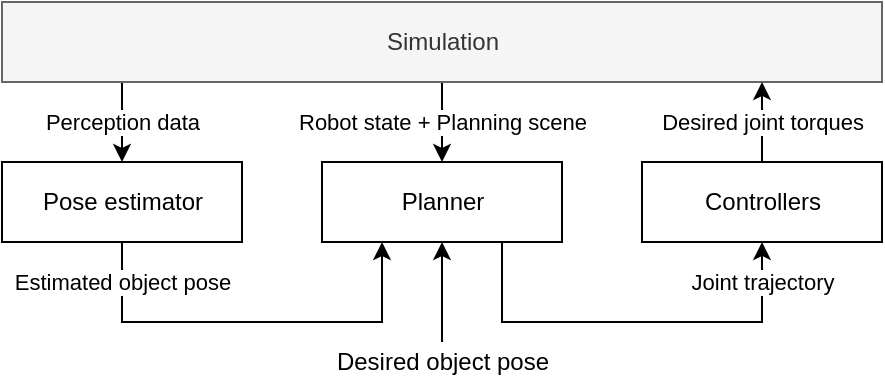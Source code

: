 <mxfile version="13.9.9" type="device"><diagram id="gDs-OdhmiqjNg2Akv6-Q" name="Page-1"><mxGraphModel dx="905" dy="672" grid="1" gridSize="10" guides="1" tooltips="1" connect="1" arrows="1" fold="1" page="1" pageScale="1" pageWidth="1654" pageHeight="1169" math="0" shadow="0"><root><mxCell id="0"/><mxCell id="1" parent="0"/><mxCell id="ayR7bIaEtW32ddanllhh-18" value="Perception data" style="edgeStyle=orthogonalEdgeStyle;rounded=0;orthogonalLoop=1;jettySize=auto;html=1;entryX=0.5;entryY=0;entryDx=0;entryDy=0;" edge="1" parent="1" source="ayR7bIaEtW32ddanllhh-12" target="ayR7bIaEtW32ddanllhh-14"><mxGeometry relative="1" as="geometry"><Array as="points"><mxPoint x="140" y="150"/><mxPoint x="140" y="150"/></Array></mxGeometry></mxCell><mxCell id="ayR7bIaEtW32ddanllhh-21" value="Robot state + Planning scene" style="edgeStyle=orthogonalEdgeStyle;rounded=0;orthogonalLoop=1;jettySize=auto;html=1;entryX=0.5;entryY=0;entryDx=0;entryDy=0;" edge="1" parent="1" source="ayR7bIaEtW32ddanllhh-12" target="ayR7bIaEtW32ddanllhh-16"><mxGeometry relative="1" as="geometry"/></mxCell><mxCell id="ayR7bIaEtW32ddanllhh-12" value="Simulation" style="html=1;fontStyle=0;fillColor=#f5f5f5;strokeColor=#666666;fontColor=#333333;" vertex="1" parent="1"><mxGeometry x="80" y="80" width="440" height="40" as="geometry"/></mxCell><mxCell id="ayR7bIaEtW32ddanllhh-23" value="Estimated object pose" style="edgeStyle=orthogonalEdgeStyle;rounded=0;orthogonalLoop=1;jettySize=auto;html=1;entryX=0.25;entryY=1;entryDx=0;entryDy=0;" edge="1" parent="1" source="ayR7bIaEtW32ddanllhh-14" target="ayR7bIaEtW32ddanllhh-16"><mxGeometry x="-0.809" relative="1" as="geometry"><Array as="points"><mxPoint x="140" y="240"/><mxPoint x="270" y="240"/></Array><mxPoint as="offset"/></mxGeometry></mxCell><mxCell id="ayR7bIaEtW32ddanllhh-14" value="Pose estimator" style="html=1;fontStyle=0" vertex="1" parent="1"><mxGeometry x="80" y="160" width="120" height="40" as="geometry"/></mxCell><mxCell id="ayR7bIaEtW32ddanllhh-26" value="Joint trajectory" style="edgeStyle=orthogonalEdgeStyle;rounded=0;orthogonalLoop=1;jettySize=auto;html=1;entryX=0.5;entryY=1;entryDx=0;entryDy=0;exitX=0.75;exitY=1;exitDx=0;exitDy=0;" edge="1" parent="1" source="ayR7bIaEtW32ddanllhh-16" target="ayR7bIaEtW32ddanllhh-17"><mxGeometry x="0.809" relative="1" as="geometry"><Array as="points"><mxPoint x="330" y="240"/><mxPoint x="460" y="240"/></Array><mxPoint as="offset"/></mxGeometry></mxCell><mxCell id="ayR7bIaEtW32ddanllhh-16" value="Planner" style="html=1;fontStyle=0" vertex="1" parent="1"><mxGeometry x="240" y="160" width="120" height="40" as="geometry"/></mxCell><mxCell id="ayR7bIaEtW32ddanllhh-22" value="Desired joint torques" style="edgeStyle=orthogonalEdgeStyle;rounded=0;orthogonalLoop=1;jettySize=auto;html=1;" edge="1" parent="1" source="ayR7bIaEtW32ddanllhh-17" target="ayR7bIaEtW32ddanllhh-12"><mxGeometry relative="1" as="geometry"><Array as="points"><mxPoint x="460" y="150"/><mxPoint x="460" y="150"/></Array></mxGeometry></mxCell><mxCell id="ayR7bIaEtW32ddanllhh-17" value="Controllers" style="html=1;fontStyle=0" vertex="1" parent="1"><mxGeometry x="400" y="160" width="120" height="40" as="geometry"/></mxCell><mxCell id="ayR7bIaEtW32ddanllhh-25" style="edgeStyle=orthogonalEdgeStyle;rounded=0;orthogonalLoop=1;jettySize=auto;html=1;entryX=0.5;entryY=1;entryDx=0;entryDy=0;" edge="1" parent="1" source="ayR7bIaEtW32ddanllhh-24" target="ayR7bIaEtW32ddanllhh-16"><mxGeometry relative="1" as="geometry"><mxPoint x="300" y="270" as="sourcePoint"/></mxGeometry></mxCell><mxCell id="ayR7bIaEtW32ddanllhh-24" value="Desired object pose" style="text;html=1;align=center;verticalAlign=middle;resizable=0;points=[];autosize=1;" vertex="1" parent="1"><mxGeometry x="240" y="250" width="120" height="20" as="geometry"/></mxCell></root></mxGraphModel></diagram></mxfile>